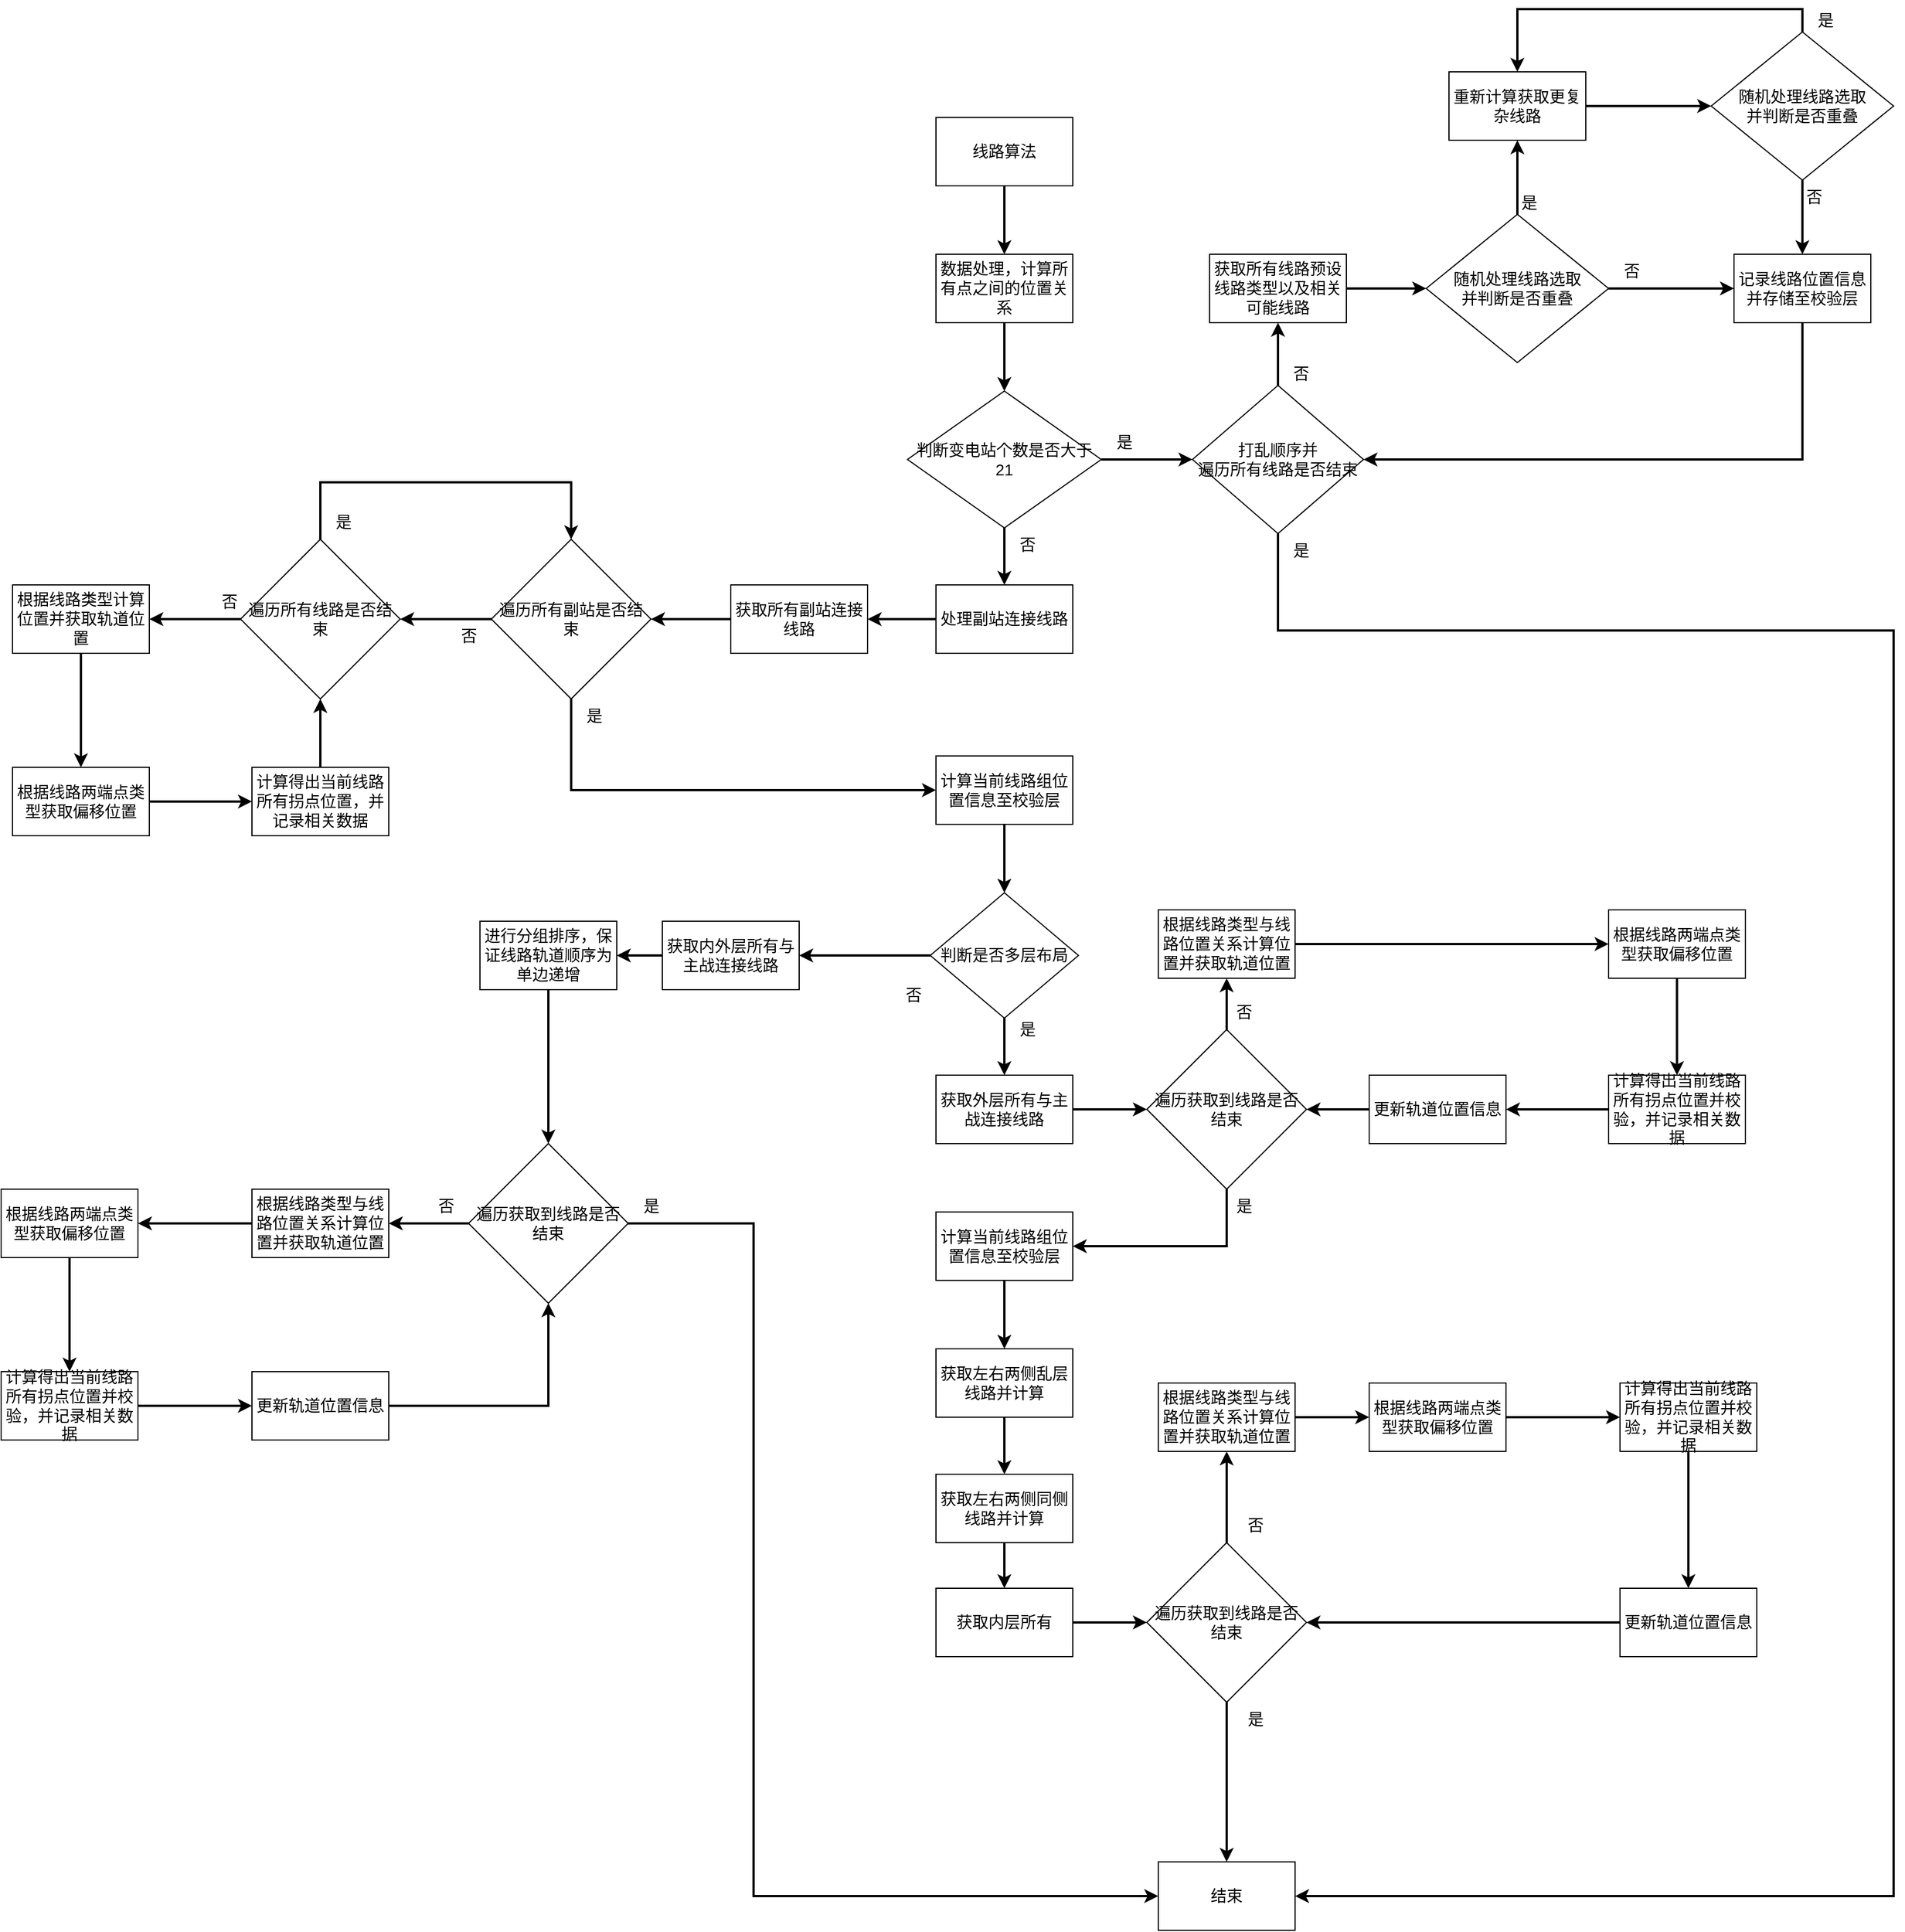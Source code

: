 <mxfile version="24.2.5" type="github">
  <diagram name="Page-1" id="edf60f1a-56cd-e834-aa8a-f176f3a09ee4">
    <mxGraphModel dx="2074" dy="1029" grid="1" gridSize="10" guides="1" tooltips="1" connect="1" arrows="1" fold="1" page="1" pageScale="1" pageWidth="3300" pageHeight="2339" background="none" math="0" shadow="0">
      <root>
        <mxCell id="0" />
        <mxCell id="1" parent="0" />
        <mxCell id="yU_KCwu2seXqngZKDWk1-6" value="" style="edgeStyle=orthogonalEdgeStyle;rounded=0;orthogonalLoop=1;jettySize=auto;html=1;strokeWidth=2;fontSize=14;" parent="1" source="yU_KCwu2seXqngZKDWk1-4" target="yU_KCwu2seXqngZKDWk1-5" edge="1">
          <mxGeometry relative="1" as="geometry" />
        </mxCell>
        <mxCell id="yU_KCwu2seXqngZKDWk1-4" value="线路算法" style="rounded=0;whiteSpace=wrap;html=1;fontSize=14;" parent="1" vertex="1">
          <mxGeometry x="1320" y="200" width="120" height="60" as="geometry" />
        </mxCell>
        <mxCell id="yU_KCwu2seXqngZKDWk1-11" value="" style="edgeStyle=orthogonalEdgeStyle;shape=connector;rounded=0;orthogonalLoop=1;jettySize=auto;html=1;labelBackgroundColor=default;strokeColor=default;strokeWidth=2;fontFamily=Helvetica;fontSize=14;fontColor=default;endArrow=classic;" parent="1" source="yU_KCwu2seXqngZKDWk1-5" target="yU_KCwu2seXqngZKDWk1-10" edge="1">
          <mxGeometry relative="1" as="geometry" />
        </mxCell>
        <mxCell id="yU_KCwu2seXqngZKDWk1-5" value="数据处理，计算所有点之间的位置关系" style="rounded=0;whiteSpace=wrap;html=1;fontSize=14;" parent="1" vertex="1">
          <mxGeometry x="1320" y="320" width="120" height="60" as="geometry" />
        </mxCell>
        <mxCell id="yU_KCwu2seXqngZKDWk1-13" value="" style="edgeStyle=orthogonalEdgeStyle;shape=connector;rounded=0;orthogonalLoop=1;jettySize=auto;html=1;labelBackgroundColor=default;strokeColor=default;strokeWidth=2;fontFamily=Helvetica;fontSize=14;fontColor=default;endArrow=classic;" parent="1" source="yU_KCwu2seXqngZKDWk1-10" target="yU_KCwu2seXqngZKDWk1-12" edge="1">
          <mxGeometry relative="1" as="geometry" />
        </mxCell>
        <mxCell id="yU_KCwu2seXqngZKDWk1-180" style="edgeStyle=orthogonalEdgeStyle;shape=connector;rounded=0;orthogonalLoop=1;jettySize=auto;html=1;exitX=1;exitY=0.5;exitDx=0;exitDy=0;entryX=0;entryY=0.5;entryDx=0;entryDy=0;labelBackgroundColor=default;strokeColor=default;strokeWidth=2;fontFamily=Helvetica;fontSize=14;fontColor=default;endArrow=classic;" parent="1" source="yU_KCwu2seXqngZKDWk1-10" target="yU_KCwu2seXqngZKDWk1-161" edge="1">
          <mxGeometry relative="1" as="geometry" />
        </mxCell>
        <mxCell id="yU_KCwu2seXqngZKDWk1-10" value="判断变电站个数是否大于21" style="rhombus;whiteSpace=wrap;html=1;rounded=0;fontSize=14;" parent="1" vertex="1">
          <mxGeometry x="1295" y="440" width="170" height="120" as="geometry" />
        </mxCell>
        <mxCell id="yU_KCwu2seXqngZKDWk1-15" value="" style="edgeStyle=orthogonalEdgeStyle;shape=connector;rounded=0;orthogonalLoop=1;jettySize=auto;html=1;labelBackgroundColor=default;strokeColor=default;strokeWidth=2;fontFamily=Helvetica;fontSize=14;fontColor=default;endArrow=classic;" parent="1" source="yU_KCwu2seXqngZKDWk1-12" target="yU_KCwu2seXqngZKDWk1-14" edge="1">
          <mxGeometry relative="1" as="geometry" />
        </mxCell>
        <mxCell id="yU_KCwu2seXqngZKDWk1-12" value="处理副站连接线路" style="whiteSpace=wrap;html=1;rounded=0;fontSize=14;" parent="1" vertex="1">
          <mxGeometry x="1320" y="610" width="120" height="60" as="geometry" />
        </mxCell>
        <mxCell id="yU_KCwu2seXqngZKDWk1-17" value="" style="edgeStyle=orthogonalEdgeStyle;shape=connector;rounded=0;orthogonalLoop=1;jettySize=auto;html=1;labelBackgroundColor=default;strokeColor=default;strokeWidth=2;fontFamily=Helvetica;fontSize=14;fontColor=default;endArrow=classic;" parent="1" source="yU_KCwu2seXqngZKDWk1-14" target="yU_KCwu2seXqngZKDWk1-16" edge="1">
          <mxGeometry relative="1" as="geometry" />
        </mxCell>
        <mxCell id="yU_KCwu2seXqngZKDWk1-14" value="获取所有副站连接线路" style="whiteSpace=wrap;html=1;rounded=0;fontSize=14;" parent="1" vertex="1">
          <mxGeometry x="1140" y="610" width="120" height="60" as="geometry" />
        </mxCell>
        <mxCell id="yU_KCwu2seXqngZKDWk1-19" value="" style="edgeStyle=orthogonalEdgeStyle;shape=connector;rounded=0;orthogonalLoop=1;jettySize=auto;html=1;labelBackgroundColor=default;strokeColor=default;strokeWidth=2;fontFamily=Helvetica;fontSize=14;fontColor=default;endArrow=classic;" parent="1" source="yU_KCwu2seXqngZKDWk1-16" target="yU_KCwu2seXqngZKDWk1-18" edge="1">
          <mxGeometry relative="1" as="geometry" />
        </mxCell>
        <mxCell id="yU_KCwu2seXqngZKDWk1-179" style="edgeStyle=orthogonalEdgeStyle;shape=connector;rounded=0;orthogonalLoop=1;jettySize=auto;html=1;exitX=0.5;exitY=1;exitDx=0;exitDy=0;entryX=0;entryY=0.5;entryDx=0;entryDy=0;labelBackgroundColor=default;strokeColor=default;strokeWidth=2;fontFamily=Helvetica;fontSize=14;fontColor=default;endArrow=classic;" parent="1" source="yU_KCwu2seXqngZKDWk1-16" target="yU_KCwu2seXqngZKDWk1-20" edge="1">
          <mxGeometry relative="1" as="geometry" />
        </mxCell>
        <mxCell id="yU_KCwu2seXqngZKDWk1-16" value="遍历所有副站是否结束" style="rhombus;whiteSpace=wrap;html=1;rounded=0;fontSize=14;" parent="1" vertex="1">
          <mxGeometry x="930" y="570" width="140" height="140" as="geometry" />
        </mxCell>
        <mxCell id="yU_KCwu2seXqngZKDWk1-30" value="" style="edgeStyle=orthogonalEdgeStyle;shape=connector;rounded=0;orthogonalLoop=1;jettySize=auto;html=1;labelBackgroundColor=default;strokeColor=default;strokeWidth=2;fontFamily=Helvetica;fontSize=14;fontColor=default;endArrow=classic;" parent="1" source="yU_KCwu2seXqngZKDWk1-18" target="yU_KCwu2seXqngZKDWk1-29" edge="1">
          <mxGeometry relative="1" as="geometry" />
        </mxCell>
        <mxCell id="yU_KCwu2seXqngZKDWk1-167" style="edgeStyle=orthogonalEdgeStyle;shape=connector;rounded=0;orthogonalLoop=1;jettySize=auto;html=1;exitX=0.5;exitY=0;exitDx=0;exitDy=0;entryX=0.5;entryY=0;entryDx=0;entryDy=0;labelBackgroundColor=default;strokeColor=default;strokeWidth=2;fontFamily=Helvetica;fontSize=14;fontColor=default;endArrow=classic;" parent="1" source="yU_KCwu2seXqngZKDWk1-18" target="yU_KCwu2seXqngZKDWk1-16" edge="1">
          <mxGeometry relative="1" as="geometry">
            <Array as="points">
              <mxPoint x="780" y="520" />
              <mxPoint x="1000" y="520" />
            </Array>
          </mxGeometry>
        </mxCell>
        <mxCell id="yU_KCwu2seXqngZKDWk1-18" value="遍历所有线路是否结束" style="rhombus;whiteSpace=wrap;html=1;rounded=0;fontSize=14;" parent="1" vertex="1">
          <mxGeometry x="710" y="570" width="140" height="140" as="geometry" />
        </mxCell>
        <mxCell id="yU_KCwu2seXqngZKDWk1-44" style="edgeStyle=orthogonalEdgeStyle;shape=connector;rounded=0;orthogonalLoop=1;jettySize=auto;html=1;entryX=0.5;entryY=0;entryDx=0;entryDy=0;labelBackgroundColor=default;strokeColor=default;strokeWidth=2;fontFamily=Helvetica;fontSize=14;fontColor=default;endArrow=classic;" parent="1" source="yU_KCwu2seXqngZKDWk1-20" target="yU_KCwu2seXqngZKDWk1-43" edge="1">
          <mxGeometry relative="1" as="geometry" />
        </mxCell>
        <mxCell id="yU_KCwu2seXqngZKDWk1-20" value="计算当前线路组位置信息至校验层" style="whiteSpace=wrap;html=1;rounded=0;fontSize=14;" parent="1" vertex="1">
          <mxGeometry x="1320" y="760" width="120" height="60" as="geometry" />
        </mxCell>
        <mxCell id="yU_KCwu2seXqngZKDWk1-24" value="是" style="text;html=1;align=center;verticalAlign=middle;resizable=0;points=[];autosize=1;strokeColor=none;fillColor=none;fontSize=14;fontFamily=Helvetica;fontColor=default;" parent="1" vertex="1">
          <mxGeometry x="1000" y="710" width="40" height="30" as="geometry" />
        </mxCell>
        <mxCell id="yU_KCwu2seXqngZKDWk1-25" value="否" style="text;html=1;align=center;verticalAlign=middle;resizable=0;points=[];autosize=1;strokeColor=none;fillColor=none;fontSize=14;fontFamily=Helvetica;fontColor=default;" parent="1" vertex="1">
          <mxGeometry x="680" y="610" width="40" height="30" as="geometry" />
        </mxCell>
        <mxCell id="yU_KCwu2seXqngZKDWk1-27" value="是" style="text;html=1;align=center;verticalAlign=middle;resizable=0;points=[];autosize=1;strokeColor=none;fillColor=none;fontSize=14;fontFamily=Helvetica;fontColor=default;" parent="1" vertex="1">
          <mxGeometry x="780" y="540" width="40" height="30" as="geometry" />
        </mxCell>
        <mxCell id="yU_KCwu2seXqngZKDWk1-34" value="" style="edgeStyle=orthogonalEdgeStyle;shape=connector;rounded=0;orthogonalLoop=1;jettySize=auto;html=1;labelBackgroundColor=default;strokeColor=default;strokeWidth=2;fontFamily=Helvetica;fontSize=14;fontColor=default;endArrow=classic;" parent="1" source="yU_KCwu2seXqngZKDWk1-29" target="yU_KCwu2seXqngZKDWk1-33" edge="1">
          <mxGeometry relative="1" as="geometry" />
        </mxCell>
        <mxCell id="yU_KCwu2seXqngZKDWk1-29" value="根据线路类型计算位置并获取轨道位置" style="whiteSpace=wrap;html=1;rounded=0;fontSize=14;" parent="1" vertex="1">
          <mxGeometry x="510" y="610" width="120" height="60" as="geometry" />
        </mxCell>
        <mxCell id="yU_KCwu2seXqngZKDWk1-36" value="" style="edgeStyle=orthogonalEdgeStyle;shape=connector;rounded=0;orthogonalLoop=1;jettySize=auto;html=1;labelBackgroundColor=default;strokeColor=default;strokeWidth=2;fontFamily=Helvetica;fontSize=14;fontColor=default;endArrow=classic;" parent="1" source="yU_KCwu2seXqngZKDWk1-33" target="yU_KCwu2seXqngZKDWk1-35" edge="1">
          <mxGeometry relative="1" as="geometry" />
        </mxCell>
        <mxCell id="yU_KCwu2seXqngZKDWk1-33" value="根据线路两端点类型获取偏移位置" style="whiteSpace=wrap;html=1;rounded=0;fontSize=14;" parent="1" vertex="1">
          <mxGeometry x="510" y="770" width="120" height="60" as="geometry" />
        </mxCell>
        <mxCell id="yU_KCwu2seXqngZKDWk1-39" style="edgeStyle=orthogonalEdgeStyle;shape=connector;rounded=0;orthogonalLoop=1;jettySize=auto;html=1;exitX=0.5;exitY=0;exitDx=0;exitDy=0;entryX=0.5;entryY=1;entryDx=0;entryDy=0;labelBackgroundColor=default;strokeColor=default;strokeWidth=2;fontFamily=Helvetica;fontSize=14;fontColor=default;endArrow=classic;" parent="1" source="yU_KCwu2seXqngZKDWk1-35" target="yU_KCwu2seXqngZKDWk1-18" edge="1">
          <mxGeometry relative="1" as="geometry" />
        </mxCell>
        <mxCell id="yU_KCwu2seXqngZKDWk1-35" value="计算得出当前线路所有拐点位置，并记录相关数据" style="whiteSpace=wrap;html=1;rounded=0;fontSize=14;" parent="1" vertex="1">
          <mxGeometry x="720" y="770" width="120" height="60" as="geometry" />
        </mxCell>
        <mxCell id="yU_KCwu2seXqngZKDWk1-38" value="否" style="text;html=1;align=center;verticalAlign=middle;resizable=0;points=[];autosize=1;strokeColor=none;fillColor=none;fontSize=14;fontFamily=Helvetica;fontColor=default;" parent="1" vertex="1">
          <mxGeometry x="890" y="640" width="40" height="30" as="geometry" />
        </mxCell>
        <mxCell id="yU_KCwu2seXqngZKDWk1-42" value="否" style="text;html=1;align=center;verticalAlign=middle;resizable=0;points=[];autosize=1;strokeColor=none;fillColor=none;fontSize=14;fontFamily=Helvetica;fontColor=default;" parent="1" vertex="1">
          <mxGeometry x="1380" y="560" width="40" height="30" as="geometry" />
        </mxCell>
        <mxCell id="yU_KCwu2seXqngZKDWk1-46" value="" style="edgeStyle=orthogonalEdgeStyle;shape=connector;rounded=0;orthogonalLoop=1;jettySize=auto;html=1;labelBackgroundColor=default;strokeColor=default;strokeWidth=2;fontFamily=Helvetica;fontSize=14;fontColor=default;endArrow=classic;" parent="1" source="yU_KCwu2seXqngZKDWk1-43" target="yU_KCwu2seXqngZKDWk1-45" edge="1">
          <mxGeometry relative="1" as="geometry" />
        </mxCell>
        <mxCell id="yU_KCwu2seXqngZKDWk1-48" value="" style="edgeStyle=orthogonalEdgeStyle;shape=connector;rounded=0;orthogonalLoop=1;jettySize=auto;html=1;labelBackgroundColor=default;strokeColor=default;strokeWidth=2;fontFamily=Helvetica;fontSize=14;fontColor=default;endArrow=classic;" parent="1" source="yU_KCwu2seXqngZKDWk1-43" target="yU_KCwu2seXqngZKDWk1-47" edge="1">
          <mxGeometry relative="1" as="geometry" />
        </mxCell>
        <mxCell id="yU_KCwu2seXqngZKDWk1-43" value="判断是否多层布局" style="rhombus;whiteSpace=wrap;html=1;fontFamily=Helvetica;fontSize=14;fontColor=default;" parent="1" vertex="1">
          <mxGeometry x="1315" y="880" width="130" height="110" as="geometry" />
        </mxCell>
        <mxCell id="yU_KCwu2seXqngZKDWk1-120" value="" style="edgeStyle=orthogonalEdgeStyle;shape=connector;rounded=0;orthogonalLoop=1;jettySize=auto;html=1;labelBackgroundColor=default;strokeColor=default;strokeWidth=2;fontFamily=Helvetica;fontSize=14;fontColor=default;endArrow=classic;" parent="1" source="yU_KCwu2seXqngZKDWk1-45" target="yU_KCwu2seXqngZKDWk1-119" edge="1">
          <mxGeometry relative="1" as="geometry" />
        </mxCell>
        <mxCell id="yU_KCwu2seXqngZKDWk1-45" value="获取内外层所有与主战连接线路" style="whiteSpace=wrap;html=1;fontSize=14;" parent="1" vertex="1">
          <mxGeometry x="1080" y="905" width="120" height="60" as="geometry" />
        </mxCell>
        <mxCell id="yU_KCwu2seXqngZKDWk1-54" value="" style="edgeStyle=orthogonalEdgeStyle;shape=connector;rounded=0;orthogonalLoop=1;jettySize=auto;html=1;labelBackgroundColor=default;strokeColor=default;strokeWidth=2;fontFamily=Helvetica;fontSize=14;fontColor=default;endArrow=classic;" parent="1" source="yU_KCwu2seXqngZKDWk1-47" target="yU_KCwu2seXqngZKDWk1-53" edge="1">
          <mxGeometry relative="1" as="geometry" />
        </mxCell>
        <mxCell id="yU_KCwu2seXqngZKDWk1-47" value="获取外层所有与主战连接线路" style="whiteSpace=wrap;html=1;fontSize=14;" parent="1" vertex="1">
          <mxGeometry x="1320" y="1040" width="120" height="60" as="geometry" />
        </mxCell>
        <mxCell id="yU_KCwu2seXqngZKDWk1-49" value="否" style="text;html=1;align=center;verticalAlign=middle;resizable=0;points=[];autosize=1;strokeColor=none;fillColor=none;fontSize=14;fontFamily=Helvetica;fontColor=default;" parent="1" vertex="1">
          <mxGeometry x="1280" y="955" width="40" height="30" as="geometry" />
        </mxCell>
        <mxCell id="yU_KCwu2seXqngZKDWk1-50" value="是" style="text;html=1;align=center;verticalAlign=middle;resizable=0;points=[];autosize=1;strokeColor=none;fillColor=none;fontSize=14;fontFamily=Helvetica;fontColor=default;" parent="1" vertex="1">
          <mxGeometry x="1380" y="985" width="40" height="30" as="geometry" />
        </mxCell>
        <mxCell id="yU_KCwu2seXqngZKDWk1-64" style="edgeStyle=orthogonalEdgeStyle;shape=connector;rounded=0;orthogonalLoop=1;jettySize=auto;html=1;exitX=0.5;exitY=0;exitDx=0;exitDy=0;entryX=0.5;entryY=1;entryDx=0;entryDy=0;labelBackgroundColor=default;strokeColor=default;strokeWidth=2;fontFamily=Helvetica;fontSize=14;fontColor=default;endArrow=classic;" parent="1" source="yU_KCwu2seXqngZKDWk1-53" target="yU_KCwu2seXqngZKDWk1-61" edge="1">
          <mxGeometry relative="1" as="geometry" />
        </mxCell>
        <mxCell id="yU_KCwu2seXqngZKDWk1-81" style="edgeStyle=orthogonalEdgeStyle;shape=connector;rounded=0;orthogonalLoop=1;jettySize=auto;html=1;exitX=0.5;exitY=1;exitDx=0;exitDy=0;entryX=1;entryY=0.5;entryDx=0;entryDy=0;labelBackgroundColor=default;strokeColor=default;strokeWidth=2;fontFamily=Helvetica;fontSize=14;fontColor=default;endArrow=classic;" parent="1" source="yU_KCwu2seXqngZKDWk1-53" target="yU_KCwu2seXqngZKDWk1-70" edge="1">
          <mxGeometry relative="1" as="geometry" />
        </mxCell>
        <mxCell id="yU_KCwu2seXqngZKDWk1-53" value="遍历获取到线路是否结束" style="rhombus;whiteSpace=wrap;html=1;fontSize=14;" parent="1" vertex="1">
          <mxGeometry x="1505" y="1000" width="140" height="140" as="geometry" />
        </mxCell>
        <mxCell id="yU_KCwu2seXqngZKDWk1-97" value="" style="edgeStyle=orthogonalEdgeStyle;shape=connector;rounded=0;orthogonalLoop=1;jettySize=auto;html=1;labelBackgroundColor=default;strokeColor=default;strokeWidth=2;fontFamily=Helvetica;fontSize=14;fontColor=default;endArrow=classic;" parent="1" source="yU_KCwu2seXqngZKDWk1-55" target="yU_KCwu2seXqngZKDWk1-96" edge="1">
          <mxGeometry relative="1" as="geometry" />
        </mxCell>
        <mxCell id="yU_KCwu2seXqngZKDWk1-55" value="获取左右两侧乱层线路并计算" style="whiteSpace=wrap;html=1;fontSize=14;" parent="1" vertex="1">
          <mxGeometry x="1320" y="1280" width="120" height="60" as="geometry" />
        </mxCell>
        <mxCell id="yU_KCwu2seXqngZKDWk1-57" value="是" style="text;html=1;align=center;verticalAlign=middle;resizable=0;points=[];autosize=1;strokeColor=none;fillColor=none;fontSize=14;fontFamily=Helvetica;fontColor=default;" parent="1" vertex="1">
          <mxGeometry x="1570" y="1140" width="40" height="30" as="geometry" />
        </mxCell>
        <mxCell id="yU_KCwu2seXqngZKDWk1-78" style="edgeStyle=orthogonalEdgeStyle;shape=connector;rounded=0;orthogonalLoop=1;jettySize=auto;html=1;exitX=1;exitY=0.5;exitDx=0;exitDy=0;labelBackgroundColor=default;strokeColor=default;strokeWidth=2;fontFamily=Helvetica;fontSize=14;fontColor=default;endArrow=classic;" parent="1" source="yU_KCwu2seXqngZKDWk1-61" target="yU_KCwu2seXqngZKDWk1-62" edge="1">
          <mxGeometry relative="1" as="geometry" />
        </mxCell>
        <mxCell id="yU_KCwu2seXqngZKDWk1-61" value="根据线路类型与线路位置关系计算位置并获取轨道位置" style="whiteSpace=wrap;html=1;rounded=0;fontSize=14;" parent="1" vertex="1">
          <mxGeometry x="1515" y="895" width="120" height="60" as="geometry" />
        </mxCell>
        <mxCell id="yU_KCwu2seXqngZKDWk1-79" style="edgeStyle=orthogonalEdgeStyle;shape=connector;rounded=0;orthogonalLoop=1;jettySize=auto;html=1;exitX=0.5;exitY=1;exitDx=0;exitDy=0;entryX=0.5;entryY=0;entryDx=0;entryDy=0;labelBackgroundColor=default;strokeColor=default;strokeWidth=2;fontFamily=Helvetica;fontSize=14;fontColor=default;endArrow=classic;" parent="1" source="yU_KCwu2seXqngZKDWk1-62" target="yU_KCwu2seXqngZKDWk1-67" edge="1">
          <mxGeometry relative="1" as="geometry" />
        </mxCell>
        <mxCell id="yU_KCwu2seXqngZKDWk1-62" value="根据线路两端点类型获取偏移位置" style="whiteSpace=wrap;html=1;rounded=0;fontSize=14;" parent="1" vertex="1">
          <mxGeometry x="1910" y="895" width="120" height="60" as="geometry" />
        </mxCell>
        <mxCell id="yU_KCwu2seXqngZKDWk1-66" value="否" style="text;html=1;align=center;verticalAlign=middle;resizable=0;points=[];autosize=1;strokeColor=none;fillColor=none;fontSize=14;fontFamily=Helvetica;fontColor=default;" parent="1" vertex="1">
          <mxGeometry x="1570" y="970" width="40" height="30" as="geometry" />
        </mxCell>
        <mxCell id="yU_KCwu2seXqngZKDWk1-75" style="edgeStyle=orthogonalEdgeStyle;shape=connector;rounded=0;orthogonalLoop=1;jettySize=auto;html=1;exitX=0;exitY=0.5;exitDx=0;exitDy=0;entryX=1;entryY=0.5;entryDx=0;entryDy=0;labelBackgroundColor=default;strokeColor=default;strokeWidth=2;fontFamily=Helvetica;fontSize=14;fontColor=default;endArrow=classic;" parent="1" source="yU_KCwu2seXqngZKDWk1-67" target="yU_KCwu2seXqngZKDWk1-74" edge="1">
          <mxGeometry relative="1" as="geometry" />
        </mxCell>
        <mxCell id="yU_KCwu2seXqngZKDWk1-67" value="计算得出当前线路所有拐点位置并校验，并记录相关数据" style="whiteSpace=wrap;html=1;rounded=0;fontSize=14;" parent="1" vertex="1">
          <mxGeometry x="1910" y="1040" width="120" height="60" as="geometry" />
        </mxCell>
        <mxCell id="yU_KCwu2seXqngZKDWk1-82" style="edgeStyle=orthogonalEdgeStyle;shape=connector;rounded=0;orthogonalLoop=1;jettySize=auto;html=1;exitX=0.5;exitY=1;exitDx=0;exitDy=0;entryX=0.5;entryY=0;entryDx=0;entryDy=0;labelBackgroundColor=default;strokeColor=default;strokeWidth=2;fontFamily=Helvetica;fontSize=14;fontColor=default;endArrow=classic;" parent="1" source="yU_KCwu2seXqngZKDWk1-70" target="yU_KCwu2seXqngZKDWk1-55" edge="1">
          <mxGeometry relative="1" as="geometry" />
        </mxCell>
        <mxCell id="yU_KCwu2seXqngZKDWk1-70" value="计算当前线路组位置信息至校验层" style="whiteSpace=wrap;html=1;rounded=0;fontSize=14;" parent="1" vertex="1">
          <mxGeometry x="1320" y="1160" width="120" height="60" as="geometry" />
        </mxCell>
        <mxCell id="yU_KCwu2seXqngZKDWk1-184" style="edgeStyle=orthogonalEdgeStyle;shape=connector;rounded=0;orthogonalLoop=1;jettySize=auto;html=1;exitX=0;exitY=0.5;exitDx=0;exitDy=0;labelBackgroundColor=default;strokeColor=default;strokeWidth=2;fontFamily=Helvetica;fontSize=14;fontColor=default;endArrow=classic;" parent="1" source="yU_KCwu2seXqngZKDWk1-74" target="yU_KCwu2seXqngZKDWk1-53" edge="1">
          <mxGeometry relative="1" as="geometry" />
        </mxCell>
        <mxCell id="yU_KCwu2seXqngZKDWk1-74" value="更新轨道位置信息" style="rounded=0;whiteSpace=wrap;html=1;fontFamily=Helvetica;fontSize=14;fontColor=default;" parent="1" vertex="1">
          <mxGeometry x="1700" y="1040" width="120" height="60" as="geometry" />
        </mxCell>
        <mxCell id="yU_KCwu2seXqngZKDWk1-99" value="" style="edgeStyle=orthogonalEdgeStyle;shape=connector;rounded=0;orthogonalLoop=1;jettySize=auto;html=1;labelBackgroundColor=default;strokeColor=default;strokeWidth=2;fontFamily=Helvetica;fontSize=14;fontColor=default;endArrow=classic;" parent="1" source="yU_KCwu2seXqngZKDWk1-96" target="yU_KCwu2seXqngZKDWk1-98" edge="1">
          <mxGeometry relative="1" as="geometry" />
        </mxCell>
        <mxCell id="yU_KCwu2seXqngZKDWk1-96" value="获取左右两侧同侧线路并计算" style="whiteSpace=wrap;html=1;fontSize=14;" parent="1" vertex="1">
          <mxGeometry x="1320" y="1390" width="120" height="60" as="geometry" />
        </mxCell>
        <mxCell id="yU_KCwu2seXqngZKDWk1-113" style="edgeStyle=orthogonalEdgeStyle;shape=connector;rounded=0;orthogonalLoop=1;jettySize=auto;html=1;exitX=1;exitY=0.5;exitDx=0;exitDy=0;entryX=0;entryY=0.5;entryDx=0;entryDy=0;labelBackgroundColor=default;strokeColor=default;strokeWidth=2;fontFamily=Helvetica;fontSize=14;fontColor=default;endArrow=classic;" parent="1" source="yU_KCwu2seXqngZKDWk1-98" target="yU_KCwu2seXqngZKDWk1-101" edge="1">
          <mxGeometry relative="1" as="geometry" />
        </mxCell>
        <mxCell id="yU_KCwu2seXqngZKDWk1-98" value="获取内层所有" style="whiteSpace=wrap;html=1;fontSize=14;" parent="1" vertex="1">
          <mxGeometry x="1320" y="1490" width="120" height="60" as="geometry" />
        </mxCell>
        <mxCell id="yU_KCwu2seXqngZKDWk1-100" style="edgeStyle=orthogonalEdgeStyle;shape=connector;rounded=0;orthogonalLoop=1;jettySize=auto;html=1;exitX=0.5;exitY=0;exitDx=0;exitDy=0;entryX=0.5;entryY=1;entryDx=0;entryDy=0;labelBackgroundColor=default;strokeColor=default;strokeWidth=2;fontFamily=Helvetica;fontSize=14;fontColor=default;endArrow=classic;" parent="1" source="yU_KCwu2seXqngZKDWk1-101" target="yU_KCwu2seXqngZKDWk1-104" edge="1">
          <mxGeometry relative="1" as="geometry" />
        </mxCell>
        <mxCell id="yU_KCwu2seXqngZKDWk1-118" style="edgeStyle=orthogonalEdgeStyle;shape=connector;rounded=0;orthogonalLoop=1;jettySize=auto;html=1;exitX=0.5;exitY=1;exitDx=0;exitDy=0;entryX=0.5;entryY=0;entryDx=0;entryDy=0;labelBackgroundColor=default;strokeColor=default;strokeWidth=2;fontFamily=Helvetica;fontSize=14;fontColor=default;endArrow=classic;" parent="1" source="yU_KCwu2seXqngZKDWk1-101" target="yU_KCwu2seXqngZKDWk1-115" edge="1">
          <mxGeometry relative="1" as="geometry" />
        </mxCell>
        <mxCell id="yU_KCwu2seXqngZKDWk1-101" value="遍历获取到线路是否结束" style="rhombus;whiteSpace=wrap;html=1;fontSize=14;" parent="1" vertex="1">
          <mxGeometry x="1505" y="1450" width="140" height="140" as="geometry" />
        </mxCell>
        <mxCell id="yU_KCwu2seXqngZKDWk1-102" value="是" style="text;html=1;align=center;verticalAlign=middle;resizable=0;points=[];autosize=1;strokeColor=none;fillColor=none;fontSize=14;fontFamily=Helvetica;fontColor=default;" parent="1" vertex="1">
          <mxGeometry x="1580" y="1590" width="40" height="30" as="geometry" />
        </mxCell>
        <mxCell id="yU_KCwu2seXqngZKDWk1-103" style="edgeStyle=orthogonalEdgeStyle;shape=connector;rounded=0;orthogonalLoop=1;jettySize=auto;html=1;exitX=1;exitY=0.5;exitDx=0;exitDy=0;labelBackgroundColor=default;strokeColor=default;strokeWidth=2;fontFamily=Helvetica;fontSize=14;fontColor=default;endArrow=classic;" parent="1" source="yU_KCwu2seXqngZKDWk1-104" target="yU_KCwu2seXqngZKDWk1-106" edge="1">
          <mxGeometry relative="1" as="geometry" />
        </mxCell>
        <mxCell id="yU_KCwu2seXqngZKDWk1-104" value="根据线路类型与线路位置关系计算位置并获取轨道位置" style="whiteSpace=wrap;html=1;rounded=0;fontSize=14;" parent="1" vertex="1">
          <mxGeometry x="1515" y="1310" width="120" height="60" as="geometry" />
        </mxCell>
        <mxCell id="yU_KCwu2seXqngZKDWk1-185" style="edgeStyle=orthogonalEdgeStyle;shape=connector;rounded=0;orthogonalLoop=1;jettySize=auto;html=1;exitX=1;exitY=0.5;exitDx=0;exitDy=0;labelBackgroundColor=default;strokeColor=default;strokeWidth=2;fontFamily=Helvetica;fontSize=14;fontColor=default;endArrow=classic;" parent="1" source="yU_KCwu2seXqngZKDWk1-106" target="yU_KCwu2seXqngZKDWk1-109" edge="1">
          <mxGeometry relative="1" as="geometry" />
        </mxCell>
        <mxCell id="yU_KCwu2seXqngZKDWk1-106" value="根据线路两端点类型获取偏移位置" style="whiteSpace=wrap;html=1;rounded=0;fontSize=14;" parent="1" vertex="1">
          <mxGeometry x="1700" y="1310" width="120" height="60" as="geometry" />
        </mxCell>
        <mxCell id="yU_KCwu2seXqngZKDWk1-107" value="否" style="text;html=1;align=center;verticalAlign=middle;resizable=0;points=[];autosize=1;strokeColor=none;fillColor=none;fontSize=14;fontFamily=Helvetica;fontColor=default;" parent="1" vertex="1">
          <mxGeometry x="1580" y="1420" width="40" height="30" as="geometry" />
        </mxCell>
        <mxCell id="yU_KCwu2seXqngZKDWk1-186" style="edgeStyle=orthogonalEdgeStyle;shape=connector;rounded=0;orthogonalLoop=1;jettySize=auto;html=1;exitX=0.5;exitY=1;exitDx=0;exitDy=0;entryX=0.5;entryY=0;entryDx=0;entryDy=0;labelBackgroundColor=default;strokeColor=default;strokeWidth=2;fontFamily=Helvetica;fontSize=14;fontColor=default;endArrow=classic;" parent="1" source="yU_KCwu2seXqngZKDWk1-109" target="yU_KCwu2seXqngZKDWk1-111" edge="1">
          <mxGeometry relative="1" as="geometry" />
        </mxCell>
        <mxCell id="yU_KCwu2seXqngZKDWk1-109" value="计算得出当前线路所有拐点位置并校验，并记录相关数据" style="whiteSpace=wrap;html=1;rounded=0;fontSize=14;" parent="1" vertex="1">
          <mxGeometry x="1920" y="1310" width="120" height="60" as="geometry" />
        </mxCell>
        <mxCell id="yU_KCwu2seXqngZKDWk1-110" style="edgeStyle=orthogonalEdgeStyle;shape=connector;rounded=0;orthogonalLoop=1;jettySize=auto;html=1;exitX=0;exitY=0.5;exitDx=0;exitDy=0;labelBackgroundColor=default;strokeColor=default;strokeWidth=2;fontFamily=Helvetica;fontSize=14;fontColor=default;endArrow=classic;" parent="1" source="yU_KCwu2seXqngZKDWk1-111" target="yU_KCwu2seXqngZKDWk1-101" edge="1">
          <mxGeometry relative="1" as="geometry" />
        </mxCell>
        <mxCell id="yU_KCwu2seXqngZKDWk1-111" value="更新轨道位置信息" style="rounded=0;whiteSpace=wrap;html=1;fontFamily=Helvetica;fontSize=14;fontColor=default;" parent="1" vertex="1">
          <mxGeometry x="1920" y="1490" width="120" height="60" as="geometry" />
        </mxCell>
        <mxCell id="yU_KCwu2seXqngZKDWk1-115" value="结束" style="whiteSpace=wrap;html=1;fontSize=14;" parent="1" vertex="1">
          <mxGeometry x="1515" y="1730" width="120" height="60" as="geometry" />
        </mxCell>
        <mxCell id="yU_KCwu2seXqngZKDWk1-122" value="" style="edgeStyle=orthogonalEdgeStyle;shape=connector;rounded=0;orthogonalLoop=1;jettySize=auto;html=1;labelBackgroundColor=default;strokeColor=default;strokeWidth=2;fontFamily=Helvetica;fontSize=14;fontColor=default;endArrow=classic;" parent="1" source="yU_KCwu2seXqngZKDWk1-119" target="yU_KCwu2seXqngZKDWk1-121" edge="1">
          <mxGeometry relative="1" as="geometry" />
        </mxCell>
        <mxCell id="yU_KCwu2seXqngZKDWk1-119" value="进行分组排序，保证线路轨道顺序为单边递增" style="whiteSpace=wrap;html=1;fontSize=14;" parent="1" vertex="1">
          <mxGeometry x="920" y="905" width="120" height="60" as="geometry" />
        </mxCell>
        <mxCell id="yU_KCwu2seXqngZKDWk1-189" style="edgeStyle=orthogonalEdgeStyle;shape=connector;rounded=0;orthogonalLoop=1;jettySize=auto;html=1;exitX=1;exitY=0.5;exitDx=0;exitDy=0;entryX=0;entryY=0.5;entryDx=0;entryDy=0;labelBackgroundColor=default;strokeColor=default;strokeWidth=2;fontFamily=Helvetica;fontSize=14;fontColor=default;endArrow=classic;" parent="1" source="yU_KCwu2seXqngZKDWk1-121" target="yU_KCwu2seXqngZKDWk1-115" edge="1">
          <mxGeometry relative="1" as="geometry">
            <Array as="points">
              <mxPoint x="1160" y="1170" />
              <mxPoint x="1160" y="1760" />
            </Array>
          </mxGeometry>
        </mxCell>
        <mxCell id="yU_KCwu2seXqngZKDWk1-191" style="edgeStyle=orthogonalEdgeStyle;shape=connector;rounded=0;orthogonalLoop=1;jettySize=auto;html=1;exitX=0;exitY=0.5;exitDx=0;exitDy=0;entryX=1;entryY=0.5;entryDx=0;entryDy=0;labelBackgroundColor=default;strokeColor=default;strokeWidth=2;fontFamily=Helvetica;fontSize=14;fontColor=default;endArrow=classic;" parent="1" source="yU_KCwu2seXqngZKDWk1-121" target="yU_KCwu2seXqngZKDWk1-126" edge="1">
          <mxGeometry relative="1" as="geometry" />
        </mxCell>
        <mxCell id="yU_KCwu2seXqngZKDWk1-121" value="遍历获取到线路是否结束" style="rhombus;whiteSpace=wrap;html=1;fontSize=14;" parent="1" vertex="1">
          <mxGeometry x="910" y="1100" width="140" height="140" as="geometry" />
        </mxCell>
        <mxCell id="yU_KCwu2seXqngZKDWk1-135" style="edgeStyle=orthogonalEdgeStyle;shape=connector;rounded=0;orthogonalLoop=1;jettySize=auto;html=1;exitX=0;exitY=0.5;exitDx=0;exitDy=0;entryX=1;entryY=0.5;entryDx=0;entryDy=0;labelBackgroundColor=default;strokeColor=default;strokeWidth=2;fontFamily=Helvetica;fontSize=14;fontColor=default;endArrow=classic;" parent="1" source="yU_KCwu2seXqngZKDWk1-126" target="yU_KCwu2seXqngZKDWk1-128" edge="1">
          <mxGeometry relative="1" as="geometry" />
        </mxCell>
        <mxCell id="yU_KCwu2seXqngZKDWk1-126" value="根据线路类型与线路位置关系计算位置并获取轨道位置" style="whiteSpace=wrap;html=1;rounded=0;fontSize=14;" parent="1" vertex="1">
          <mxGeometry x="720" y="1140" width="120" height="60" as="geometry" />
        </mxCell>
        <mxCell id="yU_KCwu2seXqngZKDWk1-192" style="edgeStyle=orthogonalEdgeStyle;shape=connector;rounded=0;orthogonalLoop=1;jettySize=auto;html=1;exitX=0.5;exitY=1;exitDx=0;exitDy=0;entryX=0.5;entryY=0;entryDx=0;entryDy=0;labelBackgroundColor=default;strokeColor=default;strokeWidth=2;fontFamily=Helvetica;fontSize=14;fontColor=default;endArrow=classic;" parent="1" source="yU_KCwu2seXqngZKDWk1-128" target="yU_KCwu2seXqngZKDWk1-131" edge="1">
          <mxGeometry relative="1" as="geometry" />
        </mxCell>
        <mxCell id="yU_KCwu2seXqngZKDWk1-128" value="根据线路两端点类型获取偏移位置" style="whiteSpace=wrap;html=1;rounded=0;fontSize=14;" parent="1" vertex="1">
          <mxGeometry x="500" y="1140" width="120" height="60" as="geometry" />
        </mxCell>
        <mxCell id="yU_KCwu2seXqngZKDWk1-129" value="否" style="text;html=1;align=center;verticalAlign=middle;resizable=0;points=[];autosize=1;strokeColor=none;fillColor=none;fontSize=14;fontFamily=Helvetica;fontColor=default;" parent="1" vertex="1">
          <mxGeometry x="870" y="1140" width="40" height="30" as="geometry" />
        </mxCell>
        <mxCell id="yU_KCwu2seXqngZKDWk1-137" style="edgeStyle=orthogonalEdgeStyle;shape=connector;rounded=0;orthogonalLoop=1;jettySize=auto;html=1;exitX=1;exitY=0.5;exitDx=0;exitDy=0;labelBackgroundColor=default;strokeColor=default;strokeWidth=2;fontFamily=Helvetica;fontSize=14;fontColor=default;endArrow=classic;" parent="1" source="yU_KCwu2seXqngZKDWk1-131" target="yU_KCwu2seXqngZKDWk1-133" edge="1">
          <mxGeometry relative="1" as="geometry" />
        </mxCell>
        <mxCell id="yU_KCwu2seXqngZKDWk1-131" value="计算得出当前线路所有拐点位置并校验，并记录相关数据" style="whiteSpace=wrap;html=1;rounded=0;fontSize=14;" parent="1" vertex="1">
          <mxGeometry x="500" y="1300" width="120" height="60" as="geometry" />
        </mxCell>
        <mxCell id="yU_KCwu2seXqngZKDWk1-190" style="edgeStyle=orthogonalEdgeStyle;shape=connector;rounded=0;orthogonalLoop=1;jettySize=auto;html=1;exitX=1;exitY=0.5;exitDx=0;exitDy=0;entryX=0.5;entryY=1;entryDx=0;entryDy=0;labelBackgroundColor=default;strokeColor=default;strokeWidth=2;fontFamily=Helvetica;fontSize=14;fontColor=default;endArrow=classic;" parent="1" source="yU_KCwu2seXqngZKDWk1-133" target="yU_KCwu2seXqngZKDWk1-121" edge="1">
          <mxGeometry relative="1" as="geometry" />
        </mxCell>
        <mxCell id="yU_KCwu2seXqngZKDWk1-133" value="更新轨道位置信息" style="rounded=0;whiteSpace=wrap;html=1;fontFamily=Helvetica;fontSize=14;fontColor=default;" parent="1" vertex="1">
          <mxGeometry x="720" y="1300" width="120" height="60" as="geometry" />
        </mxCell>
        <mxCell id="yU_KCwu2seXqngZKDWk1-141" value="是" style="text;html=1;align=center;verticalAlign=middle;resizable=0;points=[];autosize=1;strokeColor=none;fillColor=none;fontSize=14;fontFamily=Helvetica;fontColor=default;" parent="1" vertex="1">
          <mxGeometry x="1050" y="1140" width="40" height="30" as="geometry" />
        </mxCell>
        <mxCell id="yU_KCwu2seXqngZKDWk1-168" style="edgeStyle=orthogonalEdgeStyle;shape=connector;rounded=0;orthogonalLoop=1;jettySize=auto;html=1;exitX=1;exitY=0.5;exitDx=0;exitDy=0;entryX=0;entryY=0.5;entryDx=0;entryDy=0;labelBackgroundColor=default;strokeColor=default;strokeWidth=2;fontFamily=Helvetica;fontSize=14;fontColor=default;endArrow=classic;" parent="1" source="yU_KCwu2seXqngZKDWk1-143" target="yU_KCwu2seXqngZKDWk1-147" edge="1">
          <mxGeometry relative="1" as="geometry" />
        </mxCell>
        <mxCell id="yU_KCwu2seXqngZKDWk1-143" value="获取所有线路预设线路类型以及相关可能线路" style="whiteSpace=wrap;html=1;rounded=0;fontSize=14;" parent="1" vertex="1">
          <mxGeometry x="1560" y="320" width="120" height="60" as="geometry" />
        </mxCell>
        <mxCell id="yU_KCwu2seXqngZKDWk1-169" style="edgeStyle=orthogonalEdgeStyle;shape=connector;rounded=0;orthogonalLoop=1;jettySize=auto;html=1;exitX=1;exitY=0.5;exitDx=0;exitDy=0;entryX=0;entryY=0.5;entryDx=0;entryDy=0;labelBackgroundColor=default;strokeColor=default;strokeWidth=2;fontFamily=Helvetica;fontSize=14;fontColor=default;endArrow=classic;" parent="1" source="yU_KCwu2seXqngZKDWk1-147" target="yU_KCwu2seXqngZKDWk1-151" edge="1">
          <mxGeometry relative="1" as="geometry" />
        </mxCell>
        <mxCell id="yU_KCwu2seXqngZKDWk1-170" style="edgeStyle=orthogonalEdgeStyle;shape=connector;rounded=0;orthogonalLoop=1;jettySize=auto;html=1;exitX=0.5;exitY=0;exitDx=0;exitDy=0;entryX=0.5;entryY=1;entryDx=0;entryDy=0;labelBackgroundColor=default;strokeColor=default;strokeWidth=2;fontFamily=Helvetica;fontSize=14;fontColor=default;endArrow=classic;" parent="1" source="yU_KCwu2seXqngZKDWk1-147" target="yU_KCwu2seXqngZKDWk1-149" edge="1">
          <mxGeometry relative="1" as="geometry" />
        </mxCell>
        <mxCell id="yU_KCwu2seXqngZKDWk1-147" value="随机处理线路选取&lt;br style=&quot;font-size: 14px;&quot;&gt;并判断是否重叠" style="rhombus;whiteSpace=wrap;html=1;rounded=0;fontSize=14;" parent="1" vertex="1">
          <mxGeometry x="1750" y="285" width="160" height="130" as="geometry" />
        </mxCell>
        <mxCell id="yU_KCwu2seXqngZKDWk1-172" style="edgeStyle=orthogonalEdgeStyle;shape=connector;rounded=0;orthogonalLoop=1;jettySize=auto;html=1;exitX=1;exitY=0.5;exitDx=0;exitDy=0;entryX=0;entryY=0.5;entryDx=0;entryDy=0;labelBackgroundColor=default;strokeColor=default;strokeWidth=2;fontFamily=Helvetica;fontSize=14;fontColor=default;endArrow=classic;" parent="1" source="yU_KCwu2seXqngZKDWk1-149" target="yU_KCwu2seXqngZKDWk1-155" edge="1">
          <mxGeometry relative="1" as="geometry" />
        </mxCell>
        <mxCell id="yU_KCwu2seXqngZKDWk1-149" value="重新计算获取更复杂线路" style="whiteSpace=wrap;html=1;rounded=0;fontSize=14;" parent="1" vertex="1">
          <mxGeometry x="1770" y="160" width="120" height="60" as="geometry" />
        </mxCell>
        <mxCell id="yU_KCwu2seXqngZKDWk1-181" style="edgeStyle=orthogonalEdgeStyle;shape=connector;rounded=0;orthogonalLoop=1;jettySize=auto;html=1;exitX=0.5;exitY=1;exitDx=0;exitDy=0;entryX=1;entryY=0.5;entryDx=0;entryDy=0;labelBackgroundColor=default;strokeColor=default;strokeWidth=2;fontFamily=Helvetica;fontSize=14;fontColor=default;endArrow=classic;" parent="1" source="yU_KCwu2seXqngZKDWk1-151" target="yU_KCwu2seXqngZKDWk1-161" edge="1">
          <mxGeometry relative="1" as="geometry" />
        </mxCell>
        <mxCell id="yU_KCwu2seXqngZKDWk1-151" value="记录线路位置信息并存储至校验层" style="whiteSpace=wrap;html=1;rounded=0;fontSize=14;" parent="1" vertex="1">
          <mxGeometry x="2020" y="320" width="120" height="60" as="geometry" />
        </mxCell>
        <mxCell id="yU_KCwu2seXqngZKDWk1-153" value="是" style="text;html=1;align=center;verticalAlign=middle;resizable=0;points=[];autosize=1;strokeColor=none;fillColor=none;fontSize=14;fontFamily=Helvetica;fontColor=default;" parent="1" vertex="1">
          <mxGeometry x="2080" y="100" width="40" height="30" as="geometry" />
        </mxCell>
        <mxCell id="yU_KCwu2seXqngZKDWk1-154" value="否" style="text;html=1;align=center;verticalAlign=middle;resizable=0;points=[];autosize=1;strokeColor=none;fillColor=none;fontSize=14;fontFamily=Helvetica;fontColor=default;" parent="1" vertex="1">
          <mxGeometry x="2110" y="190" width="40" height="30" as="geometry" />
        </mxCell>
        <mxCell id="yU_KCwu2seXqngZKDWk1-173" style="edgeStyle=orthogonalEdgeStyle;shape=connector;rounded=0;orthogonalLoop=1;jettySize=auto;html=1;exitX=0.5;exitY=0;exitDx=0;exitDy=0;entryX=0.5;entryY=0;entryDx=0;entryDy=0;labelBackgroundColor=default;strokeColor=default;strokeWidth=2;fontFamily=Helvetica;fontSize=14;fontColor=default;endArrow=classic;" parent="1" source="yU_KCwu2seXqngZKDWk1-155" target="yU_KCwu2seXqngZKDWk1-149" edge="1">
          <mxGeometry relative="1" as="geometry" />
        </mxCell>
        <mxCell id="yU_KCwu2seXqngZKDWk1-182" style="edgeStyle=orthogonalEdgeStyle;shape=connector;rounded=0;orthogonalLoop=1;jettySize=auto;html=1;exitX=0.5;exitY=1;exitDx=0;exitDy=0;entryX=0.5;entryY=0;entryDx=0;entryDy=0;labelBackgroundColor=default;strokeColor=default;strokeWidth=2;fontFamily=Helvetica;fontSize=14;fontColor=default;endArrow=classic;" parent="1" source="yU_KCwu2seXqngZKDWk1-155" target="yU_KCwu2seXqngZKDWk1-151" edge="1">
          <mxGeometry relative="1" as="geometry" />
        </mxCell>
        <mxCell id="yU_KCwu2seXqngZKDWk1-155" value="随机处理线路选取&lt;br style=&quot;font-size: 14px;&quot;&gt;并判断是否重叠" style="rhombus;whiteSpace=wrap;html=1;rounded=0;fontSize=14;" parent="1" vertex="1">
          <mxGeometry x="2000" y="125" width="160" height="130" as="geometry" />
        </mxCell>
        <mxCell id="yU_KCwu2seXqngZKDWk1-171" style="edgeStyle=orthogonalEdgeStyle;shape=connector;rounded=0;orthogonalLoop=1;jettySize=auto;html=1;exitX=0.5;exitY=0;exitDx=0;exitDy=0;entryX=0.5;entryY=1;entryDx=0;entryDy=0;labelBackgroundColor=default;strokeColor=default;strokeWidth=2;fontFamily=Helvetica;fontSize=14;fontColor=default;endArrow=classic;" parent="1" source="yU_KCwu2seXqngZKDWk1-161" target="yU_KCwu2seXqngZKDWk1-143" edge="1">
          <mxGeometry relative="1" as="geometry" />
        </mxCell>
        <mxCell id="yU_KCwu2seXqngZKDWk1-187" style="edgeStyle=orthogonalEdgeStyle;shape=connector;rounded=0;orthogonalLoop=1;jettySize=auto;html=1;exitX=0.5;exitY=1;exitDx=0;exitDy=0;entryX=1;entryY=0.5;entryDx=0;entryDy=0;labelBackgroundColor=default;strokeColor=default;strokeWidth=2;fontFamily=Helvetica;fontSize=14;fontColor=default;endArrow=classic;" parent="1" source="yU_KCwu2seXqngZKDWk1-161" target="yU_KCwu2seXqngZKDWk1-115" edge="1">
          <mxGeometry relative="1" as="geometry">
            <Array as="points">
              <mxPoint x="1620" y="650" />
              <mxPoint x="2160" y="650" />
              <mxPoint x="2160" y="1760" />
            </Array>
          </mxGeometry>
        </mxCell>
        <mxCell id="yU_KCwu2seXqngZKDWk1-161" value="打乱顺序并&lt;br style=&quot;font-size: 14px;&quot;&gt;遍历所有线路是否结束" style="rhombus;whiteSpace=wrap;html=1;fontFamily=Helvetica;fontSize=14;fontColor=default;" parent="1" vertex="1">
          <mxGeometry x="1545" y="435" width="150" height="130" as="geometry" />
        </mxCell>
        <mxCell id="yU_KCwu2seXqngZKDWk1-163" value="否" style="text;html=1;align=center;verticalAlign=middle;resizable=0;points=[];autosize=1;strokeColor=none;fillColor=none;fontSize=14;fontFamily=Helvetica;fontColor=default;" parent="1" vertex="1">
          <mxGeometry x="1620" y="410" width="40" height="30" as="geometry" />
        </mxCell>
        <mxCell id="yU_KCwu2seXqngZKDWk1-165" value="是" style="text;html=1;align=center;verticalAlign=middle;resizable=0;points=[];autosize=1;strokeColor=none;fillColor=none;fontSize=14;fontFamily=Helvetica;fontColor=default;" parent="1" vertex="1">
          <mxGeometry x="1620" y="565" width="40" height="30" as="geometry" />
        </mxCell>
        <mxCell id="yU_KCwu2seXqngZKDWk1-174" value="是" style="text;html=1;align=center;verticalAlign=middle;resizable=0;points=[];autosize=1;strokeColor=none;fillColor=none;fontSize=14;fontFamily=Helvetica;fontColor=default;" parent="1" vertex="1">
          <mxGeometry x="1465" y="470" width="40" height="30" as="geometry" />
        </mxCell>
        <mxCell id="yU_KCwu2seXqngZKDWk1-177" value="是" style="text;html=1;align=center;verticalAlign=middle;resizable=0;points=[];autosize=1;strokeColor=none;fillColor=none;fontSize=14;fontFamily=Helvetica;fontColor=default;" parent="1" vertex="1">
          <mxGeometry x="1820" y="260" width="40" height="30" as="geometry" />
        </mxCell>
        <mxCell id="yU_KCwu2seXqngZKDWk1-178" value="否" style="text;html=1;align=center;verticalAlign=middle;resizable=0;points=[];autosize=1;strokeColor=none;fillColor=none;fontSize=14;fontFamily=Helvetica;fontColor=default;" parent="1" vertex="1">
          <mxGeometry x="1910" y="320" width="40" height="30" as="geometry" />
        </mxCell>
        <mxCell id="yU_KCwu2seXqngZKDWk1-183" value="否" style="text;html=1;align=center;verticalAlign=middle;resizable=0;points=[];autosize=1;strokeColor=none;fillColor=none;fontSize=14;fontFamily=Helvetica;fontColor=default;" parent="1" vertex="1">
          <mxGeometry x="2070" y="255" width="40" height="30" as="geometry" />
        </mxCell>
      </root>
    </mxGraphModel>
  </diagram>
</mxfile>
